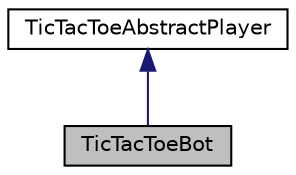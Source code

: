 digraph "TicTacToeBot"
{
  edge [fontname="Helvetica",fontsize="10",labelfontname="Helvetica",labelfontsize="10"];
  node [fontname="Helvetica",fontsize="10",shape=record];
  Node2 [label="TicTacToeBot",height=0.2,width=0.4,color="black", fillcolor="grey75", style="filled", fontcolor="black"];
  Node3 -> Node2 [dir="back",color="midnightblue",fontsize="10",style="solid",fontname="Helvetica"];
  Node3 [label="TicTacToeAbstractPlayer",height=0.2,width=0.4,color="black", fillcolor="white", style="filled",URL="$class_tic_tac_toe_abstract_player.html"];
}
